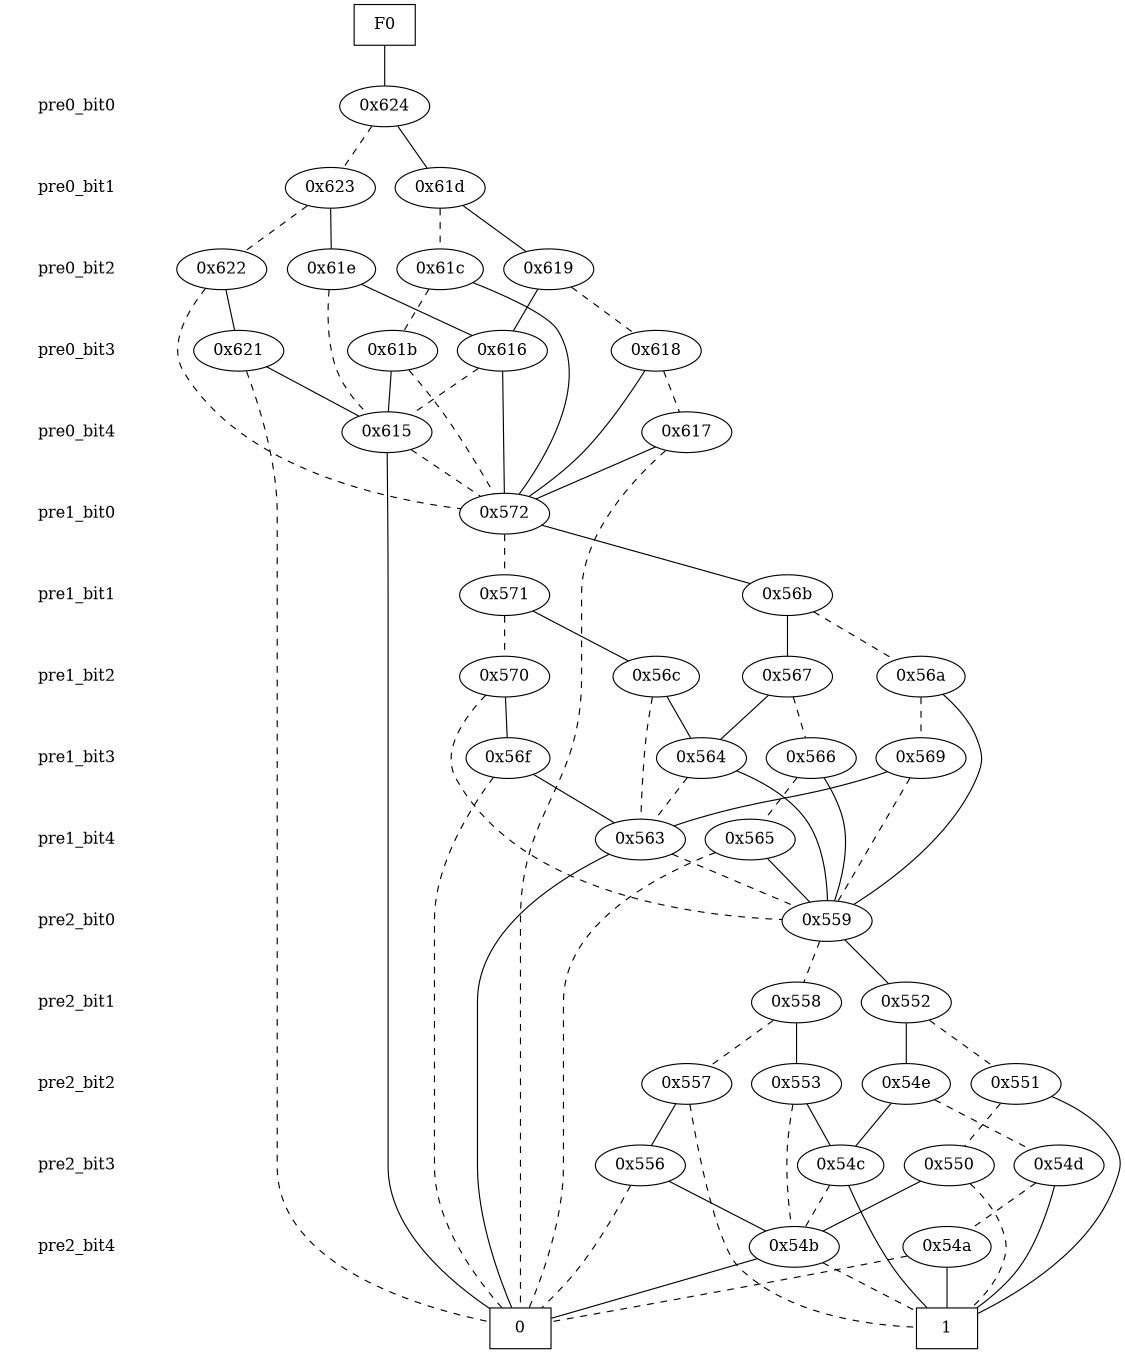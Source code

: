 digraph "DD" {
size = "7.5,10"
center = true;
edge [dir = none];
{ node [shape = plaintext];
  edge [style = invis];
  "CONST NODES" [style = invis];
" pre0_bit0 " -> " pre0_bit1 " -> " pre0_bit2 " -> " pre0_bit3 " -> " pre0_bit4 " -> " pre1_bit0 " -> " pre1_bit1 " -> " pre1_bit2 " -> " pre1_bit3 " -> " pre1_bit4 " -> " pre2_bit0 " -> " pre2_bit1 " -> " pre2_bit2 " -> " pre2_bit3 " -> " pre2_bit4 " -> "CONST NODES"; 
}
{ rank = same; node [shape = box]; edge [style = invis];
"F0"; }
{ rank = same; " pre0_bit0 ";
"0x624";
}
{ rank = same; " pre0_bit1 ";
"0x61d";
"0x623";
}
{ rank = same; " pre0_bit2 ";
"0x61c";
"0x61e";
"0x619";
"0x622";
}
{ rank = same; " pre0_bit3 ";
"0x616";
"0x618";
"0x621";
"0x61b";
}
{ rank = same; " pre0_bit4 ";
"0x615";
"0x617";
}
{ rank = same; " pre1_bit0 ";
"0x572";
}
{ rank = same; " pre1_bit1 ";
"0x56b";
"0x571";
}
{ rank = same; " pre1_bit2 ";
"0x56c";
"0x567";
"0x570";
"0x56a";
}
{ rank = same; " pre1_bit3 ";
"0x56f";
"0x569";
"0x564";
"0x566";
}
{ rank = same; " pre1_bit4 ";
"0x565";
"0x563";
}
{ rank = same; " pre2_bit0 ";
"0x559";
}
{ rank = same; " pre2_bit1 ";
"0x558";
"0x552";
}
{ rank = same; " pre2_bit2 ";
"0x553";
"0x557";
"0x54e";
"0x551";
}
{ rank = same; " pre2_bit3 ";
"0x556";
"0x54d";
"0x54c";
"0x550";
}
{ rank = same; " pre2_bit4 ";
"0x54b";
"0x54a";
}
{ rank = same; "CONST NODES";
{ node [shape = box]; "0x17a";
"0x179";
}
}
"F0" -> "0x624" [style = solid];
"0x624" -> "0x61d";
"0x624" -> "0x623" [style = dashed];
"0x61d" -> "0x619";
"0x61d" -> "0x61c" [style = dashed];
"0x623" -> "0x61e";
"0x623" -> "0x622" [style = dashed];
"0x61c" -> "0x572";
"0x61c" -> "0x61b" [style = dashed];
"0x61e" -> "0x616";
"0x61e" -> "0x615" [style = dashed];
"0x619" -> "0x616";
"0x619" -> "0x618" [style = dashed];
"0x622" -> "0x621";
"0x622" -> "0x572" [style = dashed];
"0x616" -> "0x572";
"0x616" -> "0x615" [style = dashed];
"0x618" -> "0x572";
"0x618" -> "0x617" [style = dashed];
"0x621" -> "0x615";
"0x621" -> "0x17a" [style = dashed];
"0x61b" -> "0x615";
"0x61b" -> "0x572" [style = dashed];
"0x615" -> "0x17a";
"0x615" -> "0x572" [style = dashed];
"0x617" -> "0x572";
"0x617" -> "0x17a" [style = dashed];
"0x572" -> "0x56b";
"0x572" -> "0x571" [style = dashed];
"0x56b" -> "0x567";
"0x56b" -> "0x56a" [style = dashed];
"0x571" -> "0x56c";
"0x571" -> "0x570" [style = dashed];
"0x56c" -> "0x564";
"0x56c" -> "0x563" [style = dashed];
"0x567" -> "0x564";
"0x567" -> "0x566" [style = dashed];
"0x570" -> "0x56f";
"0x570" -> "0x559" [style = dashed];
"0x56a" -> "0x559";
"0x56a" -> "0x569" [style = dashed];
"0x56f" -> "0x563";
"0x56f" -> "0x17a" [style = dashed];
"0x569" -> "0x563";
"0x569" -> "0x559" [style = dashed];
"0x564" -> "0x559";
"0x564" -> "0x563" [style = dashed];
"0x566" -> "0x559";
"0x566" -> "0x565" [style = dashed];
"0x565" -> "0x559";
"0x565" -> "0x17a" [style = dashed];
"0x563" -> "0x17a";
"0x563" -> "0x559" [style = dashed];
"0x559" -> "0x552";
"0x559" -> "0x558" [style = dashed];
"0x558" -> "0x553";
"0x558" -> "0x557" [style = dashed];
"0x552" -> "0x54e";
"0x552" -> "0x551" [style = dashed];
"0x553" -> "0x54c";
"0x553" -> "0x54b" [style = dashed];
"0x557" -> "0x556";
"0x557" -> "0x179" [style = dashed];
"0x54e" -> "0x54c";
"0x54e" -> "0x54d" [style = dashed];
"0x551" -> "0x179";
"0x551" -> "0x550" [style = dashed];
"0x556" -> "0x54b";
"0x556" -> "0x17a" [style = dashed];
"0x54d" -> "0x179";
"0x54d" -> "0x54a" [style = dashed];
"0x54c" -> "0x179";
"0x54c" -> "0x54b" [style = dashed];
"0x550" -> "0x54b";
"0x550" -> "0x179" [style = dashed];
"0x54b" -> "0x17a";
"0x54b" -> "0x179" [style = dashed];
"0x54a" -> "0x179";
"0x54a" -> "0x17a" [style = dashed];
"0x17a" [label = "0"];
"0x179" [label = "1"];
}

